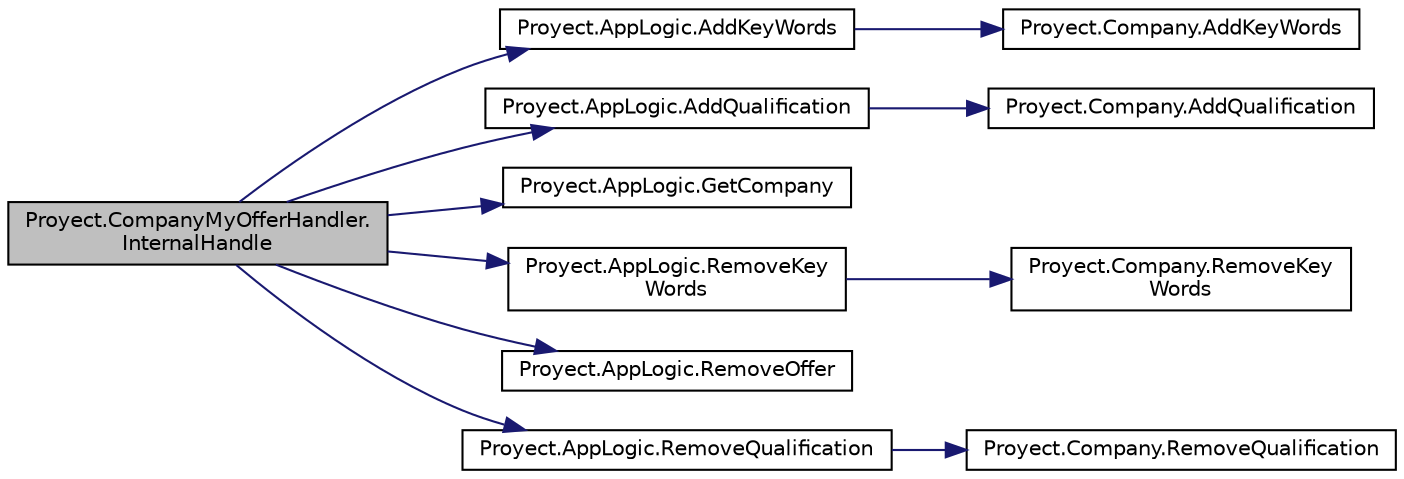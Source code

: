 digraph "Proyect.CompanyMyOfferHandler.InternalHandle"
{
 // INTERACTIVE_SVG=YES
 // LATEX_PDF_SIZE
  edge [fontname="Helvetica",fontsize="10",labelfontname="Helvetica",labelfontsize="10"];
  node [fontname="Helvetica",fontsize="10",shape=record];
  rankdir="LR";
  Node1 [label="Proyect.CompanyMyOfferHandler.\lInternalHandle",height=0.2,width=0.4,color="black", fillcolor="grey75", style="filled", fontcolor="black",tooltip="Procesa el mensaje \"/registrar\" y retorna true; retorna false en caso contrario."];
  Node1 -> Node2 [color="midnightblue",fontsize="10",style="solid",fontname="Helvetica"];
  Node2 [label="Proyect.AppLogic.AddKeyWords",height=0.2,width=0.4,color="black", fillcolor="white", style="filled",URL="$classProyect_1_1AppLogic.html#a7e215fd8b167f96c8daebe14217ed90c",tooltip="Agrega las palabras clave de una oferta. Le delaga la responsabilidad a Company (La epxerta)."];
  Node2 -> Node3 [color="midnightblue",fontsize="10",style="solid",fontname="Helvetica"];
  Node3 [label="Proyect.Company.AddKeyWords",height=0.2,width=0.4,color="black", fillcolor="white", style="filled",URL="$classProyect_1_1Company.html#a1f8d0d117baa7f5ef70273fa81cccfa7",tooltip="Agrega palabras clave a una oferta (Por expert)."];
  Node1 -> Node4 [color="midnightblue",fontsize="10",style="solid",fontname="Helvetica"];
  Node4 [label="Proyect.AppLogic.AddQualification",height=0.2,width=0.4,color="black", fillcolor="white", style="filled",URL="$classProyect_1_1AppLogic.html#ade7ae31c16b1d2a9216ab1bab265b070",tooltip="Agrega habilitaciones a una oferta. Le delega la responsabilidad a company (La experta)"];
  Node4 -> Node5 [color="midnightblue",fontsize="10",style="solid",fontname="Helvetica"];
  Node5 [label="Proyect.Company.AddQualification",height=0.2,width=0.4,color="black", fillcolor="white", style="filled",URL="$classProyect_1_1Company.html#a5614c33b0804031805424bfcdb969b96",tooltip="Agrega habilitaciones a la oferta (Por expert)."];
  Node1 -> Node6 [color="midnightblue",fontsize="10",style="solid",fontname="Helvetica"];
  Node6 [label="Proyect.AppLogic.GetCompany",height=0.2,width=0.4,color="black", fillcolor="white", style="filled",URL="$classProyect_1_1AppLogic.html#a1c920c1201dd6a6882c4c3e0a1286bb9",tooltip="Obtiene la compania mediente el id de usuraui ingreado."];
  Node1 -> Node7 [color="midnightblue",fontsize="10",style="solid",fontname="Helvetica"];
  Node7 [label="Proyect.AppLogic.RemoveKey\lWords",height=0.2,width=0.4,color="black", fillcolor="white", style="filled",URL="$classProyect_1_1AppLogic.html#afc85d0716b30b8323f2727e14dadbdad",tooltip="Remueve palabras clave de la oferta de una compania. Le delega la responsabilidad a company (La exper..."];
  Node7 -> Node8 [color="midnightblue",fontsize="10",style="solid",fontname="Helvetica"];
  Node8 [label="Proyect.Company.RemoveKey\lWords",height=0.2,width=0.4,color="black", fillcolor="white", style="filled",URL="$classProyect_1_1Company.html#a177930f6354094c5890f8a63aab499c4",tooltip="Remueve palabras clave de una oferta (Por expert)."];
  Node1 -> Node9 [color="midnightblue",fontsize="10",style="solid",fontname="Helvetica"];
  Node9 [label="Proyect.AppLogic.RemoveOffer",height=0.2,width=0.4,color="black", fillcolor="white", style="filled",URL="$classProyect_1_1AppLogic.html#a82c5a2c5f538e49e15704f521ef1e0ba",tooltip="Remueve la oferta de una compania. Le delega la responsabilidad a company (La experta)."];
  Node1 -> Node10 [color="midnightblue",fontsize="10",style="solid",fontname="Helvetica"];
  Node10 [label="Proyect.AppLogic.RemoveQualification",height=0.2,width=0.4,color="black", fillcolor="white", style="filled",URL="$classProyect_1_1AppLogic.html#a2d57eec9d6ab914e77b9674e0a2ce986",tooltip="Remueve las habilitaciones de una compania. Le delega la responsabilidad a compani (La experta)."];
  Node10 -> Node11 [color="midnightblue",fontsize="10",style="solid",fontname="Helvetica"];
  Node11 [label="Proyect.Company.RemoveQualification",height=0.2,width=0.4,color="black", fillcolor="white", style="filled",URL="$classProyect_1_1Company.html#a18fc4d3e5ab9b12b752847630d21a643",tooltip="Remueve la habilitacion de una oferta (Por expert)."];
}
